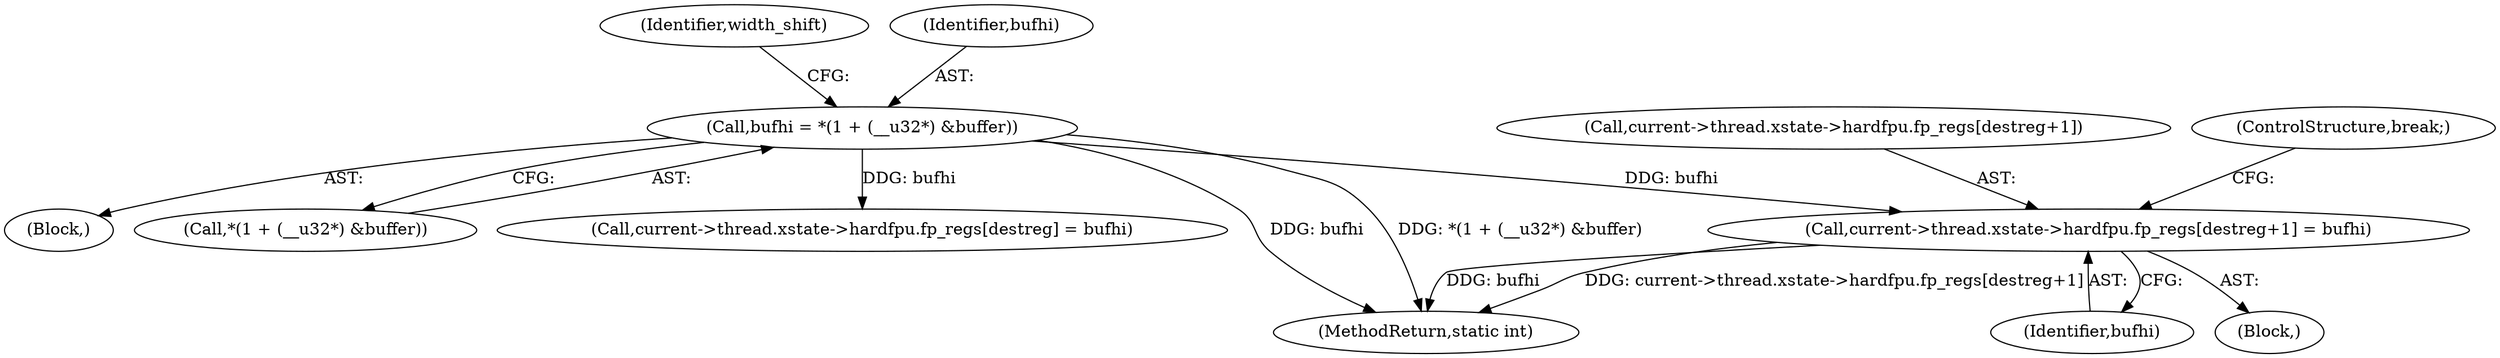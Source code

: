 digraph "0_linux_a8b0ca17b80e92faab46ee7179ba9e99ccb61233_24@API" {
"1000248" [label="(Call,current->thread.xstate->hardfpu.fp_regs[destreg+1] = bufhi)"];
"1000204" [label="(Call,bufhi = *(1 + (__u32*) &buffer))"];
"1000214" [label="(Identifier,width_shift)"];
"1000144" [label="(Block,)"];
"1000206" [label="(Call,*(1 + (__u32*) &buffer))"];
"1000204" [label="(Call,bufhi = *(1 + (__u32*) &buffer))"];
"1000205" [label="(Identifier,bufhi)"];
"1000315" [label="(MethodReturn,static int)"];
"1000234" [label="(Block,)"];
"1000248" [label="(Call,current->thread.xstate->hardfpu.fp_regs[destreg+1] = bufhi)"];
"1000262" [label="(Identifier,bufhi)"];
"1000249" [label="(Call,current->thread.xstate->hardfpu.fp_regs[destreg+1])"];
"1000265" [label="(Call,current->thread.xstate->hardfpu.fp_regs[destreg] = bufhi)"];
"1000293" [label="(ControlStructure,break;)"];
"1000248" -> "1000234"  [label="AST: "];
"1000248" -> "1000262"  [label="CFG: "];
"1000249" -> "1000248"  [label="AST: "];
"1000262" -> "1000248"  [label="AST: "];
"1000293" -> "1000248"  [label="CFG: "];
"1000248" -> "1000315"  [label="DDG: bufhi"];
"1000248" -> "1000315"  [label="DDG: current->thread.xstate->hardfpu.fp_regs[destreg+1]"];
"1000204" -> "1000248"  [label="DDG: bufhi"];
"1000204" -> "1000144"  [label="AST: "];
"1000204" -> "1000206"  [label="CFG: "];
"1000205" -> "1000204"  [label="AST: "];
"1000206" -> "1000204"  [label="AST: "];
"1000214" -> "1000204"  [label="CFG: "];
"1000204" -> "1000315"  [label="DDG: *(1 + (__u32*) &buffer)"];
"1000204" -> "1000315"  [label="DDG: bufhi"];
"1000204" -> "1000265"  [label="DDG: bufhi"];
}
